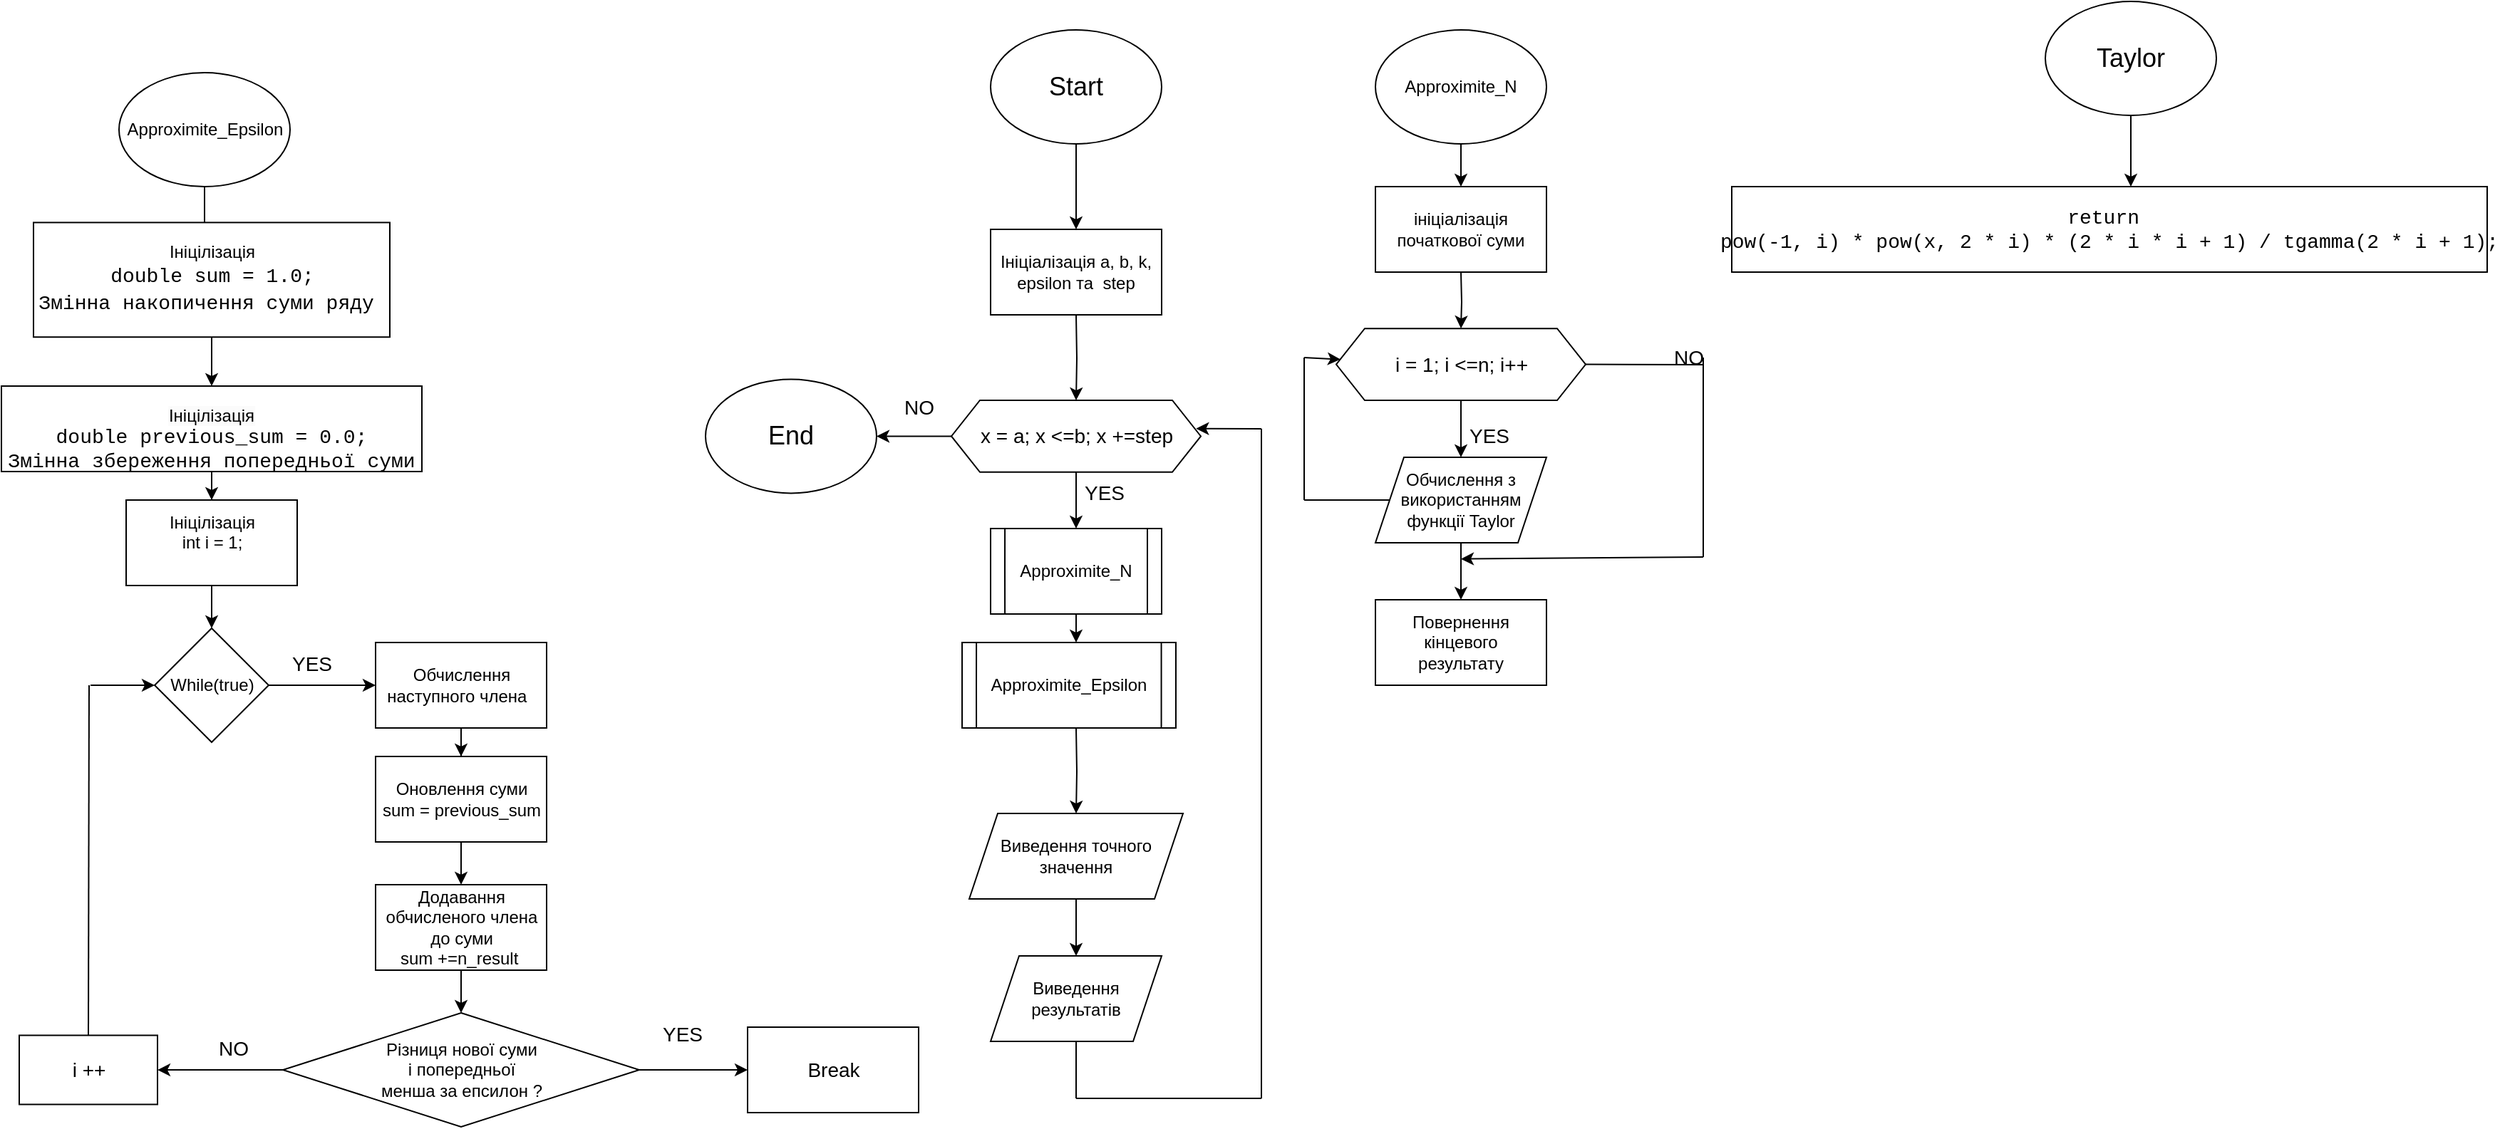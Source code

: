 <mxfile version="24.8.6">
  <diagram name="Сторінка-1" id="GIriMxvkm6cgPKjlm29O">
    <mxGraphModel grid="1" page="1" gridSize="10" guides="1" tooltips="1" connect="1" arrows="1" fold="1" pageScale="1" pageWidth="827" pageHeight="1169" math="0" shadow="0">
      <root>
        <mxCell id="0" />
        <mxCell id="1" parent="0" />
        <mxCell id="5uUbEdPEYQQwWKrB7Ohj-6" value="" style="edgeStyle=orthogonalEdgeStyle;rounded=0;orthogonalLoop=1;jettySize=auto;html=1;entryX=0.5;entryY=0;entryDx=0;entryDy=0;" edge="1" parent="1" source="5uUbEdPEYQQwWKrB7Ohj-4" target="sKYhzb4G_Z2PwEBsRypa-1">
          <mxGeometry relative="1" as="geometry">
            <mxPoint x="110" y="150" as="targetPoint" />
          </mxGeometry>
        </mxCell>
        <mxCell id="5uUbEdPEYQQwWKrB7Ohj-4" value="&lt;font style=&quot;font-size: 18px;&quot;&gt;Start&lt;/font&gt;" style="ellipse;whiteSpace=wrap;html=1;" vertex="1" parent="1">
          <mxGeometry x="50" y="20" width="120" height="80" as="geometry" />
        </mxCell>
        <mxCell id="5uUbEdPEYQQwWKrB7Ohj-8" value="" style="edgeStyle=orthogonalEdgeStyle;rounded=0;orthogonalLoop=1;jettySize=auto;html=1;" edge="1" parent="1" target="5uUbEdPEYQQwWKrB7Ohj-7">
          <mxGeometry relative="1" as="geometry">
            <mxPoint x="110" y="220" as="sourcePoint" />
          </mxGeometry>
        </mxCell>
        <mxCell id="5uUbEdPEYQQwWKrB7Ohj-17" value="" style="edgeStyle=orthogonalEdgeStyle;rounded=0;orthogonalLoop=1;jettySize=auto;html=1;" edge="1" parent="1" source="5uUbEdPEYQQwWKrB7Ohj-7" target="5uUbEdPEYQQwWKrB7Ohj-9">
          <mxGeometry relative="1" as="geometry" />
        </mxCell>
        <mxCell id="5uUbEdPEYQQwWKrB7Ohj-7" value="&lt;span style=&quot;font-size: 14px;&quot;&gt;x = a; x &amp;lt;=b; x +=step&lt;/span&gt;" style="shape=hexagon;perimeter=hexagonPerimeter2;whiteSpace=wrap;html=1;fixedSize=1;" vertex="1" parent="1">
          <mxGeometry x="22.5" y="280" width="175" height="50.41" as="geometry" />
        </mxCell>
        <mxCell id="5uUbEdPEYQQwWKrB7Ohj-21" value="" style="edgeStyle=orthogonalEdgeStyle;rounded=0;orthogonalLoop=1;jettySize=auto;html=1;" edge="1" parent="1" source="5uUbEdPEYQQwWKrB7Ohj-9">
          <mxGeometry relative="1" as="geometry">
            <mxPoint x="110.053" y="450" as="targetPoint" />
          </mxGeometry>
        </mxCell>
        <mxCell id="5uUbEdPEYQQwWKrB7Ohj-9" value="Approximite_N" style="rounded=0;whiteSpace=wrap;html=1;" vertex="1" parent="1">
          <mxGeometry x="50" y="370" width="120" height="60" as="geometry" />
        </mxCell>
        <mxCell id="5uUbEdPEYQQwWKrB7Ohj-10" value="" style="endArrow=none;html=1;rounded=0;entryX=0.167;entryY=0;entryDx=0;entryDy=0;entryPerimeter=0;exitX=0.167;exitY=0.993;exitDx=0;exitDy=0;exitPerimeter=0;" edge="1" parent="1">
          <mxGeometry width="50" height="50" relative="1" as="geometry">
            <mxPoint x="60.04" y="429.79" as="sourcePoint" />
            <mxPoint x="60.04" y="370.21" as="targetPoint" />
            <Array as="points">
              <mxPoint x="60" y="400.21" />
            </Array>
          </mxGeometry>
        </mxCell>
        <mxCell id="5uUbEdPEYQQwWKrB7Ohj-11" value="" style="endArrow=none;html=1;rounded=0;entryX=0.167;entryY=0;entryDx=0;entryDy=0;entryPerimeter=0;exitX=0.167;exitY=0.993;exitDx=0;exitDy=0;exitPerimeter=0;" edge="1" parent="1">
          <mxGeometry width="50" height="50" relative="1" as="geometry">
            <mxPoint x="160" y="430" as="sourcePoint" />
            <mxPoint x="160" y="370" as="targetPoint" />
            <Array as="points">
              <mxPoint x="160" y="400" />
            </Array>
          </mxGeometry>
        </mxCell>
        <mxCell id="5uUbEdPEYQQwWKrB7Ohj-23" value="" style="edgeStyle=orthogonalEdgeStyle;rounded=0;orthogonalLoop=1;jettySize=auto;html=1;" edge="1" parent="1" target="5uUbEdPEYQQwWKrB7Ohj-22">
          <mxGeometry relative="1" as="geometry">
            <mxPoint x="110" y="510" as="sourcePoint" />
          </mxGeometry>
        </mxCell>
        <mxCell id="5uUbEdPEYQQwWKrB7Ohj-26" value="" style="edgeStyle=orthogonalEdgeStyle;rounded=0;orthogonalLoop=1;jettySize=auto;html=1;" edge="1" parent="1" source="5uUbEdPEYQQwWKrB7Ohj-22" target="5uUbEdPEYQQwWKrB7Ohj-25">
          <mxGeometry relative="1" as="geometry" />
        </mxCell>
        <mxCell id="5uUbEdPEYQQwWKrB7Ohj-22" value="Виведення точного значення" style="shape=parallelogram;perimeter=parallelogramPerimeter;whiteSpace=wrap;html=1;fixedSize=1;" vertex="1" parent="1">
          <mxGeometry x="35" y="570" width="150" height="60" as="geometry" />
        </mxCell>
        <mxCell id="5uUbEdPEYQQwWKrB7Ohj-24" value="&lt;font style=&quot;font-size: 14px;&quot;&gt;YES&lt;/font&gt;" style="text;strokeColor=none;align=center;fillColor=none;html=1;verticalAlign=middle;whiteSpace=wrap;rounded=0;" vertex="1" parent="1">
          <mxGeometry x="100" y="330.41" width="60" height="30" as="geometry" />
        </mxCell>
        <mxCell id="5uUbEdPEYQQwWKrB7Ohj-25" value="Виведення результатів" style="shape=parallelogram;perimeter=parallelogramPerimeter;whiteSpace=wrap;html=1;fixedSize=1;" vertex="1" parent="1">
          <mxGeometry x="50" y="670" width="120" height="60" as="geometry" />
        </mxCell>
        <mxCell id="5uUbEdPEYQQwWKrB7Ohj-27" value="" style="endArrow=none;html=1;rounded=0;exitX=0.5;exitY=1;exitDx=0;exitDy=0;" edge="1" parent="1" source="5uUbEdPEYQQwWKrB7Ohj-25">
          <mxGeometry width="50" height="50" relative="1" as="geometry">
            <mxPoint x="370" y="550" as="sourcePoint" />
            <mxPoint x="110" y="770" as="targetPoint" />
          </mxGeometry>
        </mxCell>
        <mxCell id="5uUbEdPEYQQwWKrB7Ohj-28" value="" style="endArrow=none;html=1;rounded=0;" edge="1" parent="1">
          <mxGeometry width="50" height="50" relative="1" as="geometry">
            <mxPoint x="110" y="770" as="sourcePoint" />
            <mxPoint x="240" y="770" as="targetPoint" />
          </mxGeometry>
        </mxCell>
        <mxCell id="5uUbEdPEYQQwWKrB7Ohj-29" value="" style="endArrow=none;html=1;rounded=0;" edge="1" parent="1">
          <mxGeometry width="50" height="50" relative="1" as="geometry">
            <mxPoint x="240" y="770" as="sourcePoint" />
            <mxPoint x="240" y="300" as="targetPoint" />
          </mxGeometry>
        </mxCell>
        <mxCell id="5uUbEdPEYQQwWKrB7Ohj-30" value="" style="endArrow=classic;html=1;rounded=0;entryX=0.981;entryY=0.394;entryDx=0;entryDy=0;entryPerimeter=0;" edge="1" parent="1" target="5uUbEdPEYQQwWKrB7Ohj-7">
          <mxGeometry width="50" height="50" relative="1" as="geometry">
            <mxPoint x="240" y="300" as="sourcePoint" />
            <mxPoint x="420" y="500" as="targetPoint" />
          </mxGeometry>
        </mxCell>
        <mxCell id="5uUbEdPEYQQwWKrB7Ohj-31" value="" style="endArrow=classic;html=1;rounded=0;exitX=0;exitY=0.5;exitDx=0;exitDy=0;" edge="1" parent="1" source="5uUbEdPEYQQwWKrB7Ohj-7" target="5uUbEdPEYQQwWKrB7Ohj-32">
          <mxGeometry width="50" height="50" relative="1" as="geometry">
            <mxPoint x="320" y="370" as="sourcePoint" />
            <mxPoint x="-90" y="305" as="targetPoint" />
          </mxGeometry>
        </mxCell>
        <mxCell id="5uUbEdPEYQQwWKrB7Ohj-32" value="&lt;font style=&quot;font-size: 18px;&quot;&gt;End&lt;/font&gt;" style="ellipse;whiteSpace=wrap;html=1;" vertex="1" parent="1">
          <mxGeometry x="-150" y="265.2" width="120" height="80" as="geometry" />
        </mxCell>
        <mxCell id="5uUbEdPEYQQwWKrB7Ohj-33" value="&lt;font style=&quot;font-size: 14px;&quot;&gt;NO&lt;/font&gt;" style="text;strokeColor=none;align=center;fillColor=none;html=1;verticalAlign=middle;whiteSpace=wrap;rounded=0;" vertex="1" parent="1">
          <mxGeometry x="-30" y="270" width="60" height="30" as="geometry" />
        </mxCell>
        <mxCell id="5uUbEdPEYQQwWKrB7Ohj-36" value="" style="edgeStyle=orthogonalEdgeStyle;rounded=0;orthogonalLoop=1;jettySize=auto;html=1;" edge="1" parent="1">
          <mxGeometry relative="1" as="geometry">
            <mxPoint x="380" y="100" as="sourcePoint" />
            <mxPoint x="380" y="130" as="targetPoint" />
          </mxGeometry>
        </mxCell>
        <mxCell id="5uUbEdPEYQQwWKrB7Ohj-38" value="" style="edgeStyle=orthogonalEdgeStyle;rounded=0;orthogonalLoop=1;jettySize=auto;html=1;" edge="1" parent="1" target="5uUbEdPEYQQwWKrB7Ohj-37">
          <mxGeometry relative="1" as="geometry">
            <mxPoint x="380" y="190" as="sourcePoint" />
          </mxGeometry>
        </mxCell>
        <mxCell id="5uUbEdPEYQQwWKrB7Ohj-40" value="" style="edgeStyle=orthogonalEdgeStyle;rounded=0;orthogonalLoop=1;jettySize=auto;html=1;" edge="1" parent="1" source="5uUbEdPEYQQwWKrB7Ohj-37" target="5uUbEdPEYQQwWKrB7Ohj-39">
          <mxGeometry relative="1" as="geometry" />
        </mxCell>
        <mxCell id="5uUbEdPEYQQwWKrB7Ohj-37" value="&lt;span style=&quot;font-size: 14px;&quot;&gt;i = 1; i &amp;lt;=n; i++&lt;/span&gt;" style="shape=hexagon;perimeter=hexagonPerimeter2;whiteSpace=wrap;html=1;fixedSize=1;" vertex="1" parent="1">
          <mxGeometry x="292.5" y="229.59" width="175" height="50.41" as="geometry" />
        </mxCell>
        <mxCell id="5uUbEdPEYQQwWKrB7Ohj-43" value="" style="edgeStyle=orthogonalEdgeStyle;rounded=0;orthogonalLoop=1;jettySize=auto;html=1;" edge="1" parent="1" source="5uUbEdPEYQQwWKrB7Ohj-39">
          <mxGeometry relative="1" as="geometry">
            <mxPoint x="380" y="420" as="targetPoint" />
          </mxGeometry>
        </mxCell>
        <mxCell id="5uUbEdPEYQQwWKrB7Ohj-39" value="Обчислення з використанням функції Taylor" style="shape=parallelogram;perimeter=parallelogramPerimeter;whiteSpace=wrap;html=1;fixedSize=1;" vertex="1" parent="1">
          <mxGeometry x="320" y="320" width="120" height="60" as="geometry" />
        </mxCell>
        <mxCell id="5uUbEdPEYQQwWKrB7Ohj-46" value="Approximite_Epsilon" style="rounded=0;whiteSpace=wrap;html=1;" vertex="1" parent="1">
          <mxGeometry x="30" y="450" width="150" height="60" as="geometry" />
        </mxCell>
        <mxCell id="5uUbEdPEYQQwWKrB7Ohj-47" value="" style="endArrow=none;html=1;rounded=0;entryX=0.167;entryY=0;entryDx=0;entryDy=0;entryPerimeter=0;exitX=0.167;exitY=0.993;exitDx=0;exitDy=0;exitPerimeter=0;" edge="1" parent="1">
          <mxGeometry width="50" height="50" relative="1" as="geometry">
            <mxPoint x="40.04" y="510" as="sourcePoint" />
            <mxPoint x="40.04" y="450.42" as="targetPoint" />
            <Array as="points">
              <mxPoint x="40" y="480.42" />
            </Array>
          </mxGeometry>
        </mxCell>
        <mxCell id="5uUbEdPEYQQwWKrB7Ohj-48" value="" style="endArrow=none;html=1;rounded=0;entryX=0.167;entryY=0;entryDx=0;entryDy=0;entryPerimeter=0;exitX=0.167;exitY=0.993;exitDx=0;exitDy=0;exitPerimeter=0;" edge="1" parent="1">
          <mxGeometry width="50" height="50" relative="1" as="geometry">
            <mxPoint x="169.78" y="510" as="sourcePoint" />
            <mxPoint x="169.78" y="450" as="targetPoint" />
            <Array as="points">
              <mxPoint x="169.78" y="480" />
            </Array>
          </mxGeometry>
        </mxCell>
        <mxCell id="5uUbEdPEYQQwWKrB7Ohj-50" value="Approximite_N" style="ellipse;whiteSpace=wrap;html=1;" vertex="1" parent="1">
          <mxGeometry x="320" y="20" width="120" height="80" as="geometry" />
        </mxCell>
        <mxCell id="5uUbEdPEYQQwWKrB7Ohj-53" value="" style="edgeStyle=orthogonalEdgeStyle;rounded=0;orthogonalLoop=1;jettySize=auto;html=1;" edge="1" parent="1" source="5uUbEdPEYQQwWKrB7Ohj-51">
          <mxGeometry relative="1" as="geometry">
            <mxPoint x="-501.5" y="170" as="targetPoint" />
          </mxGeometry>
        </mxCell>
        <mxCell id="5uUbEdPEYQQwWKrB7Ohj-51" value="Approximite_Epsilon" style="ellipse;whiteSpace=wrap;html=1;" vertex="1" parent="1">
          <mxGeometry x="-561.5" y="50" width="120" height="80" as="geometry" />
        </mxCell>
        <mxCell id="5uUbEdPEYQQwWKrB7Ohj-68" value="" style="edgeStyle=orthogonalEdgeStyle;rounded=0;orthogonalLoop=1;jettySize=auto;html=1;" edge="1" parent="1" source="5uUbEdPEYQQwWKrB7Ohj-66">
          <mxGeometry relative="1" as="geometry">
            <mxPoint x="850" y="130" as="targetPoint" />
          </mxGeometry>
        </mxCell>
        <mxCell id="5uUbEdPEYQQwWKrB7Ohj-66" value="&lt;font style=&quot;font-size: 18px;&quot;&gt;Taylor&lt;/font&gt;" style="ellipse;whiteSpace=wrap;html=1;" vertex="1" parent="1">
          <mxGeometry x="790" width="120" height="80" as="geometry" />
        </mxCell>
        <mxCell id="4GZbLx8fk9FMZX0kGTEw-1" value="&lt;span style=&quot;font-family: Consolas, &amp;quot;Courier New&amp;quot;, monospace; font-size: 14px; white-space: pre;&quot;&gt;return &lt;/span&gt;&lt;br style=&quot;font-family: Consolas, &amp;quot;Courier New&amp;quot;, monospace; font-size: 14px; white-space: pre;&quot;&gt;&lt;span style=&quot;font-family: Consolas, &amp;quot;Courier New&amp;quot;, monospace; font-size: 14px; white-space: pre;&quot;&gt;pow(-1, i) * pow(x, 2 * i) * (2 * i * i + 1) / tgamma(2 * i + 1);&lt;/span&gt;" style="rounded=0;whiteSpace=wrap;html=1;" vertex="1" parent="1">
          <mxGeometry x="570" y="130" width="530" height="60" as="geometry" />
        </mxCell>
        <mxCell id="4GZbLx8fk9FMZX0kGTEw-5" value="Повернення кінцевого&lt;br&gt;результату" style="rounded=0;whiteSpace=wrap;html=1;" vertex="1" parent="1">
          <mxGeometry x="320" y="420" width="120" height="60" as="geometry" />
        </mxCell>
        <mxCell id="4GZbLx8fk9FMZX0kGTEw-6" value="" style="endArrow=none;html=1;rounded=0;entryX=0;entryY=0.5;entryDx=0;entryDy=0;" edge="1" parent="1" target="5uUbEdPEYQQwWKrB7Ohj-39">
          <mxGeometry width="50" height="50" relative="1" as="geometry">
            <mxPoint x="270" y="350" as="sourcePoint" />
            <mxPoint x="330" y="345.2" as="targetPoint" />
          </mxGeometry>
        </mxCell>
        <mxCell id="4GZbLx8fk9FMZX0kGTEw-7" value="" style="endArrow=none;html=1;rounded=0;" edge="1" parent="1">
          <mxGeometry width="50" height="50" relative="1" as="geometry">
            <mxPoint x="270" y="350" as="sourcePoint" />
            <mxPoint x="270" y="250" as="targetPoint" />
          </mxGeometry>
        </mxCell>
        <mxCell id="4GZbLx8fk9FMZX0kGTEw-8" value="" style="endArrow=classic;html=1;rounded=0;entryX=0.017;entryY=0.43;entryDx=0;entryDy=0;entryPerimeter=0;" edge="1" parent="1" target="5uUbEdPEYQQwWKrB7Ohj-37">
          <mxGeometry width="50" height="50" relative="1" as="geometry">
            <mxPoint x="270" y="250" as="sourcePoint" />
            <mxPoint x="290" y="250" as="targetPoint" />
          </mxGeometry>
        </mxCell>
        <mxCell id="4GZbLx8fk9FMZX0kGTEw-10" value="&lt;font style=&quot;font-size: 14px;&quot;&gt;YES&lt;/font&gt;" style="text;strokeColor=none;align=center;fillColor=none;html=1;verticalAlign=middle;whiteSpace=wrap;rounded=0;" vertex="1" parent="1">
          <mxGeometry x="370" y="290" width="60" height="30" as="geometry" />
        </mxCell>
        <mxCell id="4GZbLx8fk9FMZX0kGTEw-11" value="" style="endArrow=none;html=1;rounded=0;exitX=1;exitY=0.5;exitDx=0;exitDy=0;" edge="1" parent="1" source="5uUbEdPEYQQwWKrB7Ohj-37">
          <mxGeometry width="50" height="50" relative="1" as="geometry">
            <mxPoint x="560" y="320" as="sourcePoint" />
            <mxPoint x="550" y="255" as="targetPoint" />
          </mxGeometry>
        </mxCell>
        <mxCell id="4GZbLx8fk9FMZX0kGTEw-12" value="&lt;font style=&quot;font-size: 14px;&quot;&gt;NO&lt;/font&gt;" style="text;strokeColor=none;align=center;fillColor=none;html=1;verticalAlign=middle;whiteSpace=wrap;rounded=0;" vertex="1" parent="1">
          <mxGeometry x="510" y="235.2" width="60" height="30" as="geometry" />
        </mxCell>
        <mxCell id="4GZbLx8fk9FMZX0kGTEw-13" value="" style="endArrow=none;html=1;rounded=0;" edge="1" parent="1">
          <mxGeometry width="50" height="50" relative="1" as="geometry">
            <mxPoint x="550" y="390" as="sourcePoint" />
            <mxPoint x="550" y="250" as="targetPoint" />
          </mxGeometry>
        </mxCell>
        <mxCell id="4GZbLx8fk9FMZX0kGTEw-14" value="" style="endArrow=classic;html=1;rounded=0;entryX=0.997;entryY=0.689;entryDx=0;entryDy=0;entryPerimeter=0;" edge="1" parent="1">
          <mxGeometry width="50" height="50" relative="1" as="geometry">
            <mxPoint x="550" y="390" as="sourcePoint" />
            <mxPoint x="380.0" y="391.34" as="targetPoint" />
          </mxGeometry>
        </mxCell>
        <mxCell id="sKYhzb4G_Z2PwEBsRypa-1" value="Ініціалізація a, b, k, epsilon та&amp;nbsp; step" style="rounded=0;whiteSpace=wrap;html=1;" vertex="1" parent="1">
          <mxGeometry x="50" y="160" width="120" height="60" as="geometry" />
        </mxCell>
        <mxCell id="sKYhzb4G_Z2PwEBsRypa-2" value="ініціалізація початкової суми" style="rounded=0;whiteSpace=wrap;html=1;" vertex="1" parent="1">
          <mxGeometry x="320" y="130" width="120" height="60" as="geometry" />
        </mxCell>
        <mxCell id="sKYhzb4G_Z2PwEBsRypa-6" value="" style="edgeStyle=orthogonalEdgeStyle;rounded=0;orthogonalLoop=1;jettySize=auto;html=1;" edge="1" parent="1" source="sKYhzb4G_Z2PwEBsRypa-3" target="sKYhzb4G_Z2PwEBsRypa-5">
          <mxGeometry relative="1" as="geometry" />
        </mxCell>
        <mxCell id="sKYhzb4G_Z2PwEBsRypa-3" value="Ініцілізація&lt;br&gt;&lt;div style=&quot;font-family: Consolas, &amp;quot;Courier New&amp;quot;, monospace; line-height: 19px; white-space: pre; font-size: 14px;&quot;&gt;&lt;div style=&quot;&quot;&gt;double sum = 1.0;&lt;br/&gt;Змінна накопичення суми ряду &lt;/div&gt;&lt;/div&gt;" style="rounded=0;whiteSpace=wrap;html=1;" vertex="1" parent="1">
          <mxGeometry x="-621.5" y="155.2" width="250" height="80.41" as="geometry" />
        </mxCell>
        <mxCell id="sKYhzb4G_Z2PwEBsRypa-8" value="" style="edgeStyle=orthogonalEdgeStyle;rounded=0;orthogonalLoop=1;jettySize=auto;html=1;" edge="1" parent="1" source="sKYhzb4G_Z2PwEBsRypa-5" target="sKYhzb4G_Z2PwEBsRypa-7">
          <mxGeometry relative="1" as="geometry" />
        </mxCell>
        <mxCell id="sKYhzb4G_Z2PwEBsRypa-5" value="&lt;br&gt;&lt;span style=&quot;color: rgb(0, 0, 0); font-family: Helvetica; font-size: 12px; font-style: normal; font-variant-ligatures: normal; font-variant-caps: normal; font-weight: 400; letter-spacing: normal; orphans: 2; text-align: center; text-indent: 0px; text-transform: none; widows: 2; word-spacing: 0px; -webkit-text-stroke-width: 0px; white-space: normal; background-color: rgb(251, 251, 251); text-decoration-thickness: initial; text-decoration-style: initial; text-decoration-color: initial; display: inline !important; float: none;&quot;&gt;Ініцілізація&lt;br&gt;&lt;/span&gt;&lt;div&gt;&lt;span style=&quot;font-family: Consolas, &amp;quot;Courier New&amp;quot;, monospace; font-size: 14px; white-space: pre;&quot;&gt;double previous_sum = 0.0;&lt;br&gt;Змінна збереження попередньої суми&lt;/span&gt;&lt;/div&gt;" style="rounded=0;whiteSpace=wrap;html=1;" vertex="1" parent="1">
          <mxGeometry x="-644" y="270" width="295" height="60" as="geometry" />
        </mxCell>
        <mxCell id="sKYhzb4G_Z2PwEBsRypa-10" value="" style="edgeStyle=orthogonalEdgeStyle;rounded=0;orthogonalLoop=1;jettySize=auto;html=1;" edge="1" parent="1" source="sKYhzb4G_Z2PwEBsRypa-7" target="sKYhzb4G_Z2PwEBsRypa-9">
          <mxGeometry relative="1" as="geometry" />
        </mxCell>
        <mxCell id="sKYhzb4G_Z2PwEBsRypa-7" value="Ініцілізація&lt;br&gt;int i = 1;&lt;div&gt;&lt;br&gt;&lt;/div&gt;" style="rounded=0;whiteSpace=wrap;html=1;" vertex="1" parent="1">
          <mxGeometry x="-556.5" y="350.0" width="120" height="60" as="geometry" />
        </mxCell>
        <mxCell id="sKYhzb4G_Z2PwEBsRypa-14" value="" style="edgeStyle=orthogonalEdgeStyle;rounded=0;orthogonalLoop=1;jettySize=auto;html=1;" edge="1" parent="1" source="sKYhzb4G_Z2PwEBsRypa-9" target="sKYhzb4G_Z2PwEBsRypa-13">
          <mxGeometry relative="1" as="geometry" />
        </mxCell>
        <mxCell id="sKYhzb4G_Z2PwEBsRypa-9" value="While(true)" style="rhombus;whiteSpace=wrap;html=1;" vertex="1" parent="1">
          <mxGeometry x="-536.5" y="440.0" width="80" height="80" as="geometry" />
        </mxCell>
        <mxCell id="sKYhzb4G_Z2PwEBsRypa-16" value="" style="edgeStyle=orthogonalEdgeStyle;rounded=0;orthogonalLoop=1;jettySize=auto;html=1;" edge="1" parent="1" source="sKYhzb4G_Z2PwEBsRypa-13" target="sKYhzb4G_Z2PwEBsRypa-15">
          <mxGeometry relative="1" as="geometry" />
        </mxCell>
        <mxCell id="sKYhzb4G_Z2PwEBsRypa-13" value="Обчислення наступного члена&amp;nbsp;&amp;nbsp;" style="rounded=0;whiteSpace=wrap;html=1;" vertex="1" parent="1">
          <mxGeometry x="-381.5" y="450.0" width="120" height="60" as="geometry" />
        </mxCell>
        <mxCell id="sKYhzb4G_Z2PwEBsRypa-18" value="" style="edgeStyle=orthogonalEdgeStyle;rounded=0;orthogonalLoop=1;jettySize=auto;html=1;" edge="1" parent="1" source="sKYhzb4G_Z2PwEBsRypa-15" target="sKYhzb4G_Z2PwEBsRypa-17">
          <mxGeometry relative="1" as="geometry" />
        </mxCell>
        <mxCell id="sKYhzb4G_Z2PwEBsRypa-15" value="Оновлення суми&lt;br&gt;sum = previous_sum" style="whiteSpace=wrap;html=1;rounded=0;" vertex="1" parent="1">
          <mxGeometry x="-381.5" y="530" width="120" height="60" as="geometry" />
        </mxCell>
        <mxCell id="sKYhzb4G_Z2PwEBsRypa-20" value="" style="edgeStyle=orthogonalEdgeStyle;rounded=0;orthogonalLoop=1;jettySize=auto;html=1;" edge="1" parent="1" source="sKYhzb4G_Z2PwEBsRypa-17" target="sKYhzb4G_Z2PwEBsRypa-19">
          <mxGeometry relative="1" as="geometry" />
        </mxCell>
        <mxCell id="sKYhzb4G_Z2PwEBsRypa-17" value="Додавання обчисленого члена до суми&lt;br&gt;sum +=n_result&amp;nbsp;" style="rounded=0;whiteSpace=wrap;html=1;" vertex="1" parent="1">
          <mxGeometry x="-381.5" y="620" width="120" height="60" as="geometry" />
        </mxCell>
        <mxCell id="sKYhzb4G_Z2PwEBsRypa-22" value="" style="edgeStyle=orthogonalEdgeStyle;rounded=0;orthogonalLoop=1;jettySize=auto;html=1;" edge="1" parent="1" source="sKYhzb4G_Z2PwEBsRypa-19" target="sKYhzb4G_Z2PwEBsRypa-21">
          <mxGeometry relative="1" as="geometry" />
        </mxCell>
        <mxCell id="sKYhzb4G_Z2PwEBsRypa-26" value="" style="edgeStyle=orthogonalEdgeStyle;rounded=0;orthogonalLoop=1;jettySize=auto;html=1;" edge="1" parent="1" source="sKYhzb4G_Z2PwEBsRypa-19" target="sKYhzb4G_Z2PwEBsRypa-25">
          <mxGeometry relative="1" as="geometry" />
        </mxCell>
        <mxCell id="sKYhzb4G_Z2PwEBsRypa-19" value="Різниця нової суми &lt;br&gt;і попередньої &lt;br&gt;менша за епсилон ?" style="rhombus;whiteSpace=wrap;html=1;" vertex="1" parent="1">
          <mxGeometry x="-446.5" y="710" width="250" height="80" as="geometry" />
        </mxCell>
        <mxCell id="sKYhzb4G_Z2PwEBsRypa-21" value="&lt;font style=&quot;font-size: 14px;&quot;&gt;Break&lt;/font&gt;" style="whiteSpace=wrap;html=1;" vertex="1" parent="1">
          <mxGeometry x="-120.5" y="720" width="120" height="60" as="geometry" />
        </mxCell>
        <mxCell id="sKYhzb4G_Z2PwEBsRypa-23" value="&lt;font style=&quot;font-size: 14px;&quot;&gt;YES&lt;/font&gt;" style="text;strokeColor=none;align=center;fillColor=none;html=1;verticalAlign=middle;whiteSpace=wrap;rounded=0;" vertex="1" parent="1">
          <mxGeometry x="-456.5" y="450.0" width="60" height="30" as="geometry" />
        </mxCell>
        <mxCell id="sKYhzb4G_Z2PwEBsRypa-24" value="&lt;font style=&quot;font-size: 14px;&quot;&gt;YES&lt;/font&gt;" style="text;strokeColor=none;align=center;fillColor=none;html=1;verticalAlign=middle;whiteSpace=wrap;rounded=0;" vertex="1" parent="1">
          <mxGeometry x="-196.5" y="710" width="60" height="30" as="geometry" />
        </mxCell>
        <mxCell id="sKYhzb4G_Z2PwEBsRypa-25" value="&lt;font style=&quot;font-size: 14px;&quot;&gt;i ++&lt;/font&gt;" style="whiteSpace=wrap;html=1;" vertex="1" parent="1">
          <mxGeometry x="-631.5" y="725.75" width="97" height="48.5" as="geometry" />
        </mxCell>
        <mxCell id="sKYhzb4G_Z2PwEBsRypa-27" value="&lt;font style=&quot;font-size: 14px;&quot;&gt;NO&lt;/font&gt;" style="text;strokeColor=none;align=center;fillColor=none;html=1;verticalAlign=middle;whiteSpace=wrap;rounded=0;" vertex="1" parent="1">
          <mxGeometry x="-511.5" y="720" width="60" height="30" as="geometry" />
        </mxCell>
        <mxCell id="sKYhzb4G_Z2PwEBsRypa-28" value="" style="endArrow=none;html=1;rounded=0;exitX=0.5;exitY=0;exitDx=0;exitDy=0;" edge="1" parent="1" source="sKYhzb4G_Z2PwEBsRypa-25">
          <mxGeometry width="50" height="50" relative="1" as="geometry">
            <mxPoint x="-611.5" y="700" as="sourcePoint" />
            <mxPoint x="-582.5" y="480.0" as="targetPoint" />
          </mxGeometry>
        </mxCell>
        <mxCell id="sKYhzb4G_Z2PwEBsRypa-29" value="" style="endArrow=classic;html=1;rounded=0;entryX=0;entryY=0.5;entryDx=0;entryDy=0;" edge="1" parent="1" target="sKYhzb4G_Z2PwEBsRypa-9">
          <mxGeometry width="50" height="50" relative="1" as="geometry">
            <mxPoint x="-581.5" y="480.0" as="sourcePoint" />
            <mxPoint x="-631.5" y="480.0" as="targetPoint" />
          </mxGeometry>
        </mxCell>
      </root>
    </mxGraphModel>
  </diagram>
</mxfile>
